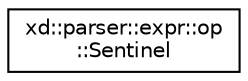 digraph "Graphical Class Hierarchy"
{
  edge [fontname="Helvetica",fontsize="10",labelfontname="Helvetica",labelfontsize="10"];
  node [fontname="Helvetica",fontsize="10",shape=record];
  rankdir="LR";
  Node0 [label="xd::parser::expr::op\l::Sentinel",height=0.2,width=0.4,color="black", fillcolor="white", style="filled",URL="$structxd_1_1parser_1_1expr_1_1op_1_1_sentinel.html"];
}
